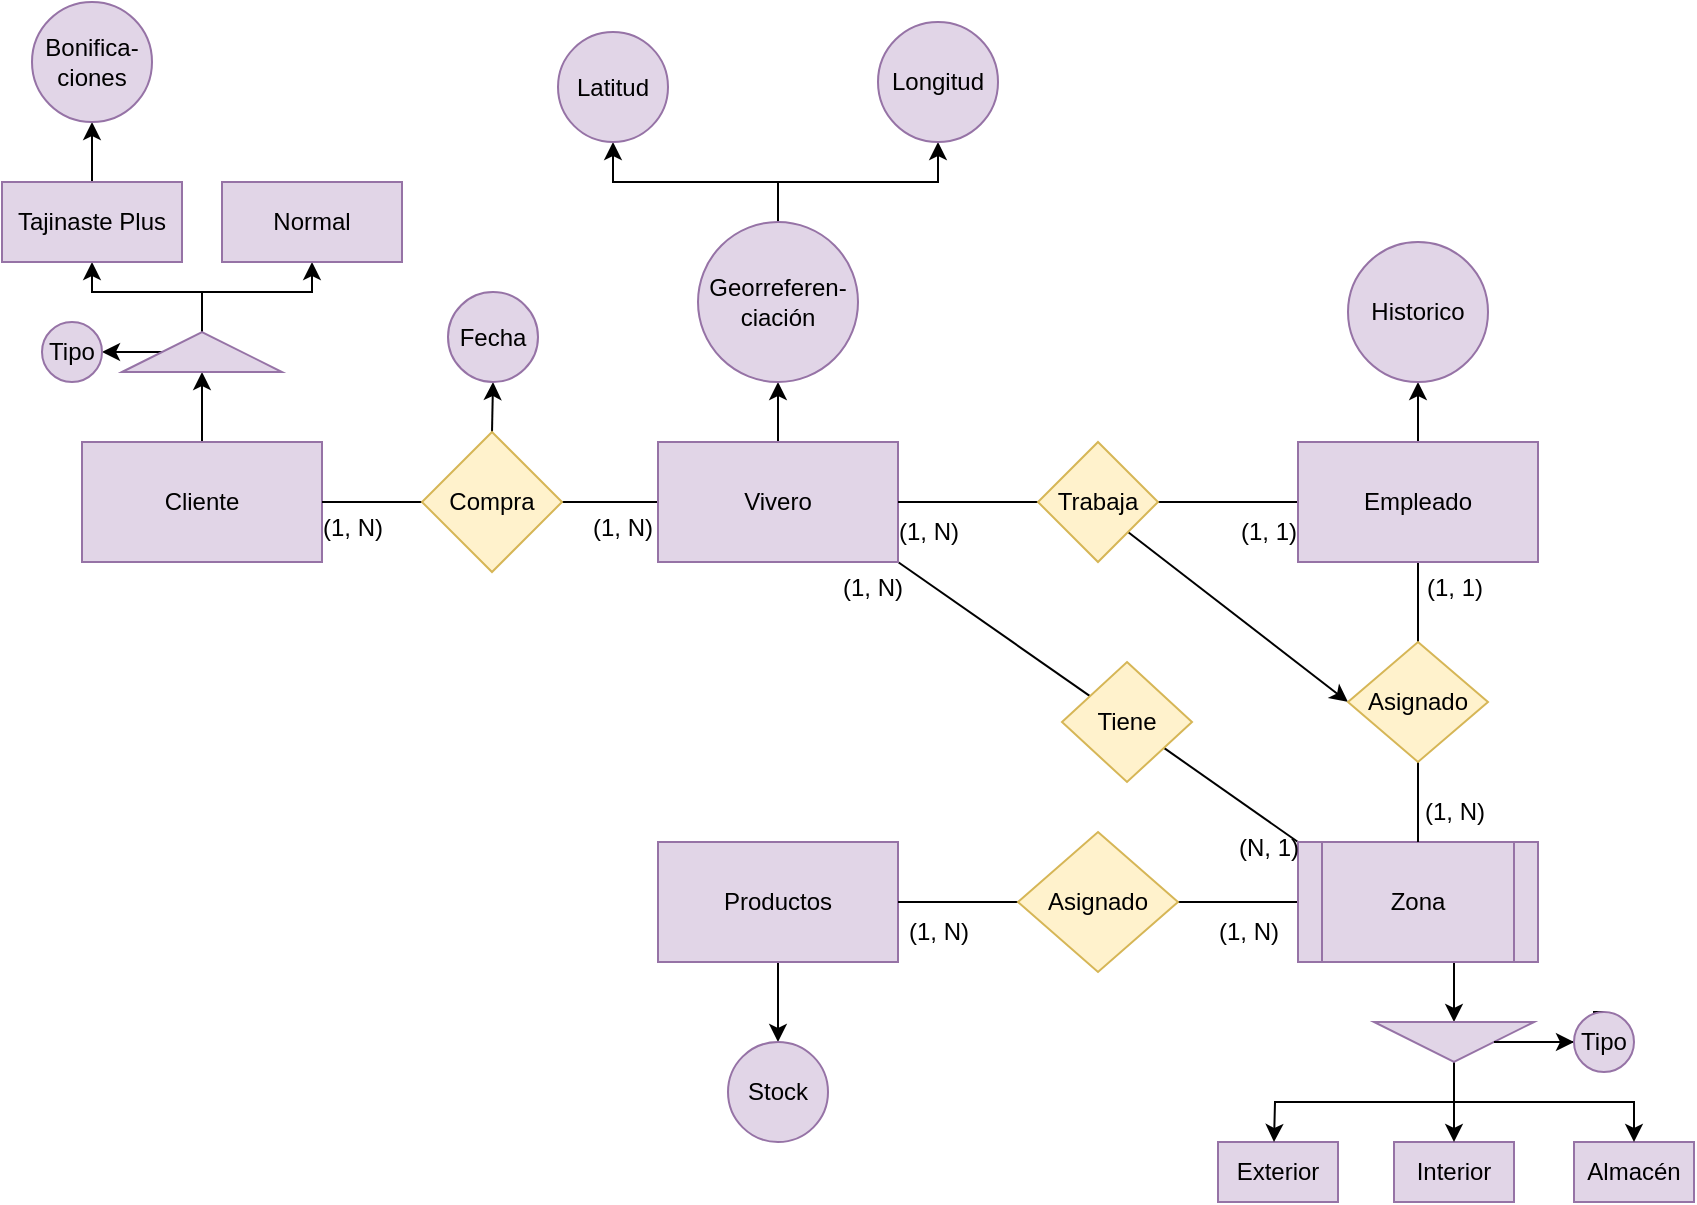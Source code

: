<mxfile version="24.7.17">
  <diagram name="Página-1" id="9Qg-gtTe4wT4BjKvXliQ">
    <mxGraphModel dx="1364" dy="915" grid="1" gridSize="10" guides="1" tooltips="1" connect="1" arrows="1" fold="1" page="1" pageScale="1" pageWidth="827" pageHeight="1169" math="0" shadow="0">
      <root>
        <mxCell id="0" />
        <mxCell id="1" parent="0" />
        <mxCell id="lxcgPsbi2j1jYiG1O1tc-14" style="rounded=0;orthogonalLoop=1;jettySize=auto;html=1;exitX=1;exitY=0.5;exitDx=0;exitDy=0;entryX=0;entryY=0.5;entryDx=0;entryDy=0;endArrow=none;endFill=0;" parent="1" target="lxcgPsbi2j1jYiG1O1tc-13" edge="1">
          <mxGeometry relative="1" as="geometry">
            <mxPoint x="540" y="500" as="sourcePoint" />
          </mxGeometry>
        </mxCell>
        <mxCell id="lxcgPsbi2j1jYiG1O1tc-20" style="rounded=0;orthogonalLoop=1;jettySize=auto;html=1;endArrow=none;endFill=0;exitX=1;exitY=1;exitDx=0;exitDy=0;" parent="1" source="lxcgPsbi2j1jYiG1O1tc-1" target="lxcgPsbi2j1jYiG1O1tc-19" edge="1">
          <mxGeometry relative="1" as="geometry">
            <mxPoint x="736" y="330" as="sourcePoint" />
          </mxGeometry>
        </mxCell>
        <mxCell id="lxcgPsbi2j1jYiG1O1tc-38" style="edgeStyle=orthogonalEdgeStyle;rounded=0;orthogonalLoop=1;jettySize=auto;html=1;exitX=0.5;exitY=0;exitDx=0;exitDy=0;entryX=0.5;entryY=1;entryDx=0;entryDy=0;" parent="1" source="lxcgPsbi2j1jYiG1O1tc-1" target="lxcgPsbi2j1jYiG1O1tc-33" edge="1">
          <mxGeometry relative="1" as="geometry" />
        </mxCell>
        <mxCell id="FCKRm5RPA_NY4EdVGvdt-29" style="edgeStyle=orthogonalEdgeStyle;rounded=0;orthogonalLoop=1;jettySize=auto;html=1;exitX=0;exitY=0.5;exitDx=0;exitDy=0;entryX=1;entryY=0.5;entryDx=0;entryDy=0;endArrow=none;endFill=0;" edge="1" parent="1" source="lxcgPsbi2j1jYiG1O1tc-1" target="FCKRm5RPA_NY4EdVGvdt-28">
          <mxGeometry relative="1" as="geometry" />
        </mxCell>
        <mxCell id="lxcgPsbi2j1jYiG1O1tc-1" value="Vivero" style="whiteSpace=wrap;html=1;fillColor=#e1d5e7;strokeColor=#9673a6;" parent="1" vertex="1">
          <mxGeometry x="338" y="270" width="120" height="60" as="geometry" />
        </mxCell>
        <mxCell id="FCKRm5RPA_NY4EdVGvdt-22" style="edgeStyle=orthogonalEdgeStyle;rounded=0;orthogonalLoop=1;jettySize=auto;html=1;" edge="1" parent="1" source="lxcgPsbi2j1jYiG1O1tc-4" target="FCKRm5RPA_NY4EdVGvdt-21">
          <mxGeometry relative="1" as="geometry" />
        </mxCell>
        <mxCell id="lxcgPsbi2j1jYiG1O1tc-4" value="Productos" style="whiteSpace=wrap;html=1;fillColor=#e1d5e7;strokeColor=#9673a6;" parent="1" vertex="1">
          <mxGeometry x="338" y="470" width="120" height="60" as="geometry" />
        </mxCell>
        <mxCell id="lxcgPsbi2j1jYiG1O1tc-10" value="&lt;div&gt;Exterior&lt;/div&gt;" style="whiteSpace=wrap;html=1;fillColor=#e1d5e7;strokeColor=#9673a6;" parent="1" vertex="1">
          <mxGeometry x="618" y="620" width="60" height="30" as="geometry" />
        </mxCell>
        <mxCell id="lxcgPsbi2j1jYiG1O1tc-11" value="Interior" style="whiteSpace=wrap;html=1;fillColor=#e1d5e7;strokeColor=#9673a6;" parent="1" vertex="1">
          <mxGeometry x="706" y="620" width="60" height="30" as="geometry" />
        </mxCell>
        <mxCell id="lxcgPsbi2j1jYiG1O1tc-12" value="Almacén" style="whiteSpace=wrap;html=1;fillColor=#e1d5e7;strokeColor=#9673a6;" parent="1" vertex="1">
          <mxGeometry x="796" y="620" width="60" height="30" as="geometry" />
        </mxCell>
        <mxCell id="lxcgPsbi2j1jYiG1O1tc-15" style="edgeStyle=orthogonalEdgeStyle;rounded=0;orthogonalLoop=1;jettySize=auto;html=1;exitX=0;exitY=0.5;exitDx=0;exitDy=0;entryX=1;entryY=0.5;entryDx=0;entryDy=0;endArrow=none;endFill=0;" parent="1" source="lxcgPsbi2j1jYiG1O1tc-13" target="lxcgPsbi2j1jYiG1O1tc-4" edge="1">
          <mxGeometry relative="1" as="geometry" />
        </mxCell>
        <mxCell id="FCKRm5RPA_NY4EdVGvdt-49" style="rounded=0;orthogonalLoop=1;jettySize=auto;html=1;exitX=1;exitY=0.5;exitDx=0;exitDy=0;entryX=0;entryY=0.5;entryDx=0;entryDy=0;endArrow=none;endFill=0;" edge="1" parent="1" source="lxcgPsbi2j1jYiG1O1tc-13" target="lxcgPsbi2j1jYiG1O1tc-32">
          <mxGeometry relative="1" as="geometry" />
        </mxCell>
        <mxCell id="lxcgPsbi2j1jYiG1O1tc-13" value="Asignado" style="rhombus;whiteSpace=wrap;html=1;fillColor=#fff2cc;strokeColor=#d6b656;" parent="1" vertex="1">
          <mxGeometry x="518" y="465" width="80" height="70" as="geometry" />
        </mxCell>
        <mxCell id="lxcgPsbi2j1jYiG1O1tc-23" style="edgeStyle=orthogonalEdgeStyle;rounded=0;orthogonalLoop=1;jettySize=auto;html=1;entryX=0;entryY=0.5;entryDx=0;entryDy=0;" parent="1" target="lxcgPsbi2j1jYiG1O1tc-22" edge="1">
          <mxGeometry relative="1" as="geometry">
            <mxPoint x="736" y="530" as="sourcePoint" />
          </mxGeometry>
        </mxCell>
        <mxCell id="lxcgPsbi2j1jYiG1O1tc-21" style="rounded=0;orthogonalLoop=1;jettySize=auto;html=1;entryX=0;entryY=0;entryDx=0;entryDy=0;endArrow=none;endFill=0;" parent="1" source="lxcgPsbi2j1jYiG1O1tc-19" edge="1" target="lxcgPsbi2j1jYiG1O1tc-32">
          <mxGeometry relative="1" as="geometry">
            <mxPoint x="736" y="470" as="targetPoint" />
          </mxGeometry>
        </mxCell>
        <mxCell id="lxcgPsbi2j1jYiG1O1tc-19" value="Tiene" style="rhombus;whiteSpace=wrap;html=1;fillColor=#fff2cc;strokeColor=#d6b656;" parent="1" vertex="1">
          <mxGeometry x="540" y="380" width="65" height="60" as="geometry" />
        </mxCell>
        <mxCell id="lxcgPsbi2j1jYiG1O1tc-24" style="edgeStyle=orthogonalEdgeStyle;rounded=0;orthogonalLoop=1;jettySize=auto;html=1;exitX=0.5;exitY=0;exitDx=0;exitDy=0;" parent="1" source="lxcgPsbi2j1jYiG1O1tc-26" edge="1">
          <mxGeometry relative="1" as="geometry">
            <mxPoint x="806" y="570" as="targetPoint" />
          </mxGeometry>
        </mxCell>
        <mxCell id="lxcgPsbi2j1jYiG1O1tc-29" style="edgeStyle=orthogonalEdgeStyle;rounded=0;orthogonalLoop=1;jettySize=auto;html=1;exitX=1;exitY=0.5;exitDx=0;exitDy=0;entryX=0.5;entryY=0;entryDx=0;entryDy=0;" parent="1" source="lxcgPsbi2j1jYiG1O1tc-22" edge="1">
          <mxGeometry relative="1" as="geometry">
            <mxPoint x="646" y="620" as="targetPoint" />
          </mxGeometry>
        </mxCell>
        <mxCell id="lxcgPsbi2j1jYiG1O1tc-30" style="edgeStyle=orthogonalEdgeStyle;rounded=0;orthogonalLoop=1;jettySize=auto;html=1;entryX=0.5;entryY=0;entryDx=0;entryDy=0;" parent="1" source="lxcgPsbi2j1jYiG1O1tc-22" target="lxcgPsbi2j1jYiG1O1tc-11" edge="1">
          <mxGeometry relative="1" as="geometry" />
        </mxCell>
        <mxCell id="lxcgPsbi2j1jYiG1O1tc-31" style="edgeStyle=orthogonalEdgeStyle;rounded=0;orthogonalLoop=1;jettySize=auto;html=1;exitX=1;exitY=0.5;exitDx=0;exitDy=0;entryX=0.5;entryY=0;entryDx=0;entryDy=0;" parent="1" source="lxcgPsbi2j1jYiG1O1tc-22" target="lxcgPsbi2j1jYiG1O1tc-12" edge="1">
          <mxGeometry relative="1" as="geometry" />
        </mxCell>
        <mxCell id="lxcgPsbi2j1jYiG1O1tc-22" value="" style="triangle;whiteSpace=wrap;html=1;rotation=90;fillColor=#e1d5e7;strokeColor=#9673a6;" parent="1" vertex="1">
          <mxGeometry x="726" y="530" width="20" height="80" as="geometry" />
        </mxCell>
        <mxCell id="lxcgPsbi2j1jYiG1O1tc-27" value="" style="edgeStyle=orthogonalEdgeStyle;rounded=0;orthogonalLoop=1;jettySize=auto;html=1;exitX=0.5;exitY=0;exitDx=0;exitDy=0;" parent="1" source="lxcgPsbi2j1jYiG1O1tc-22" target="lxcgPsbi2j1jYiG1O1tc-26" edge="1">
          <mxGeometry relative="1" as="geometry">
            <mxPoint x="806" y="570" as="targetPoint" />
            <mxPoint x="756" y="570" as="sourcePoint" />
          </mxGeometry>
        </mxCell>
        <mxCell id="lxcgPsbi2j1jYiG1O1tc-26" value="Tipo" style="ellipse;whiteSpace=wrap;html=1;fillColor=#e1d5e7;strokeColor=#9673a6;" parent="1" vertex="1">
          <mxGeometry x="796" y="555" width="30" height="30" as="geometry" />
        </mxCell>
        <mxCell id="lxcgPsbi2j1jYiG1O1tc-32" value="Zona" style="shape=process;whiteSpace=wrap;html=1;backgroundOutline=1;fillColor=#e1d5e7;strokeColor=#9673a6;" parent="1" vertex="1">
          <mxGeometry x="658" y="470" width="120" height="60" as="geometry" />
        </mxCell>
        <mxCell id="lxcgPsbi2j1jYiG1O1tc-36" style="edgeStyle=orthogonalEdgeStyle;rounded=0;orthogonalLoop=1;jettySize=auto;html=1;exitX=0.5;exitY=0;exitDx=0;exitDy=0;entryX=0.5;entryY=1;entryDx=0;entryDy=0;" parent="1" source="lxcgPsbi2j1jYiG1O1tc-33" target="lxcgPsbi2j1jYiG1O1tc-34" edge="1">
          <mxGeometry relative="1" as="geometry" />
        </mxCell>
        <mxCell id="lxcgPsbi2j1jYiG1O1tc-37" style="edgeStyle=orthogonalEdgeStyle;rounded=0;orthogonalLoop=1;jettySize=auto;html=1;entryX=0.5;entryY=1;entryDx=0;entryDy=0;exitX=0.5;exitY=0;exitDx=0;exitDy=0;" parent="1" source="lxcgPsbi2j1jYiG1O1tc-33" target="lxcgPsbi2j1jYiG1O1tc-35" edge="1">
          <mxGeometry relative="1" as="geometry" />
        </mxCell>
        <mxCell id="lxcgPsbi2j1jYiG1O1tc-33" value="&lt;div&gt;Georreferen-&lt;/div&gt;&lt;div&gt;ciación&lt;/div&gt;" style="ellipse;whiteSpace=wrap;html=1;fillColor=#e1d5e7;strokeColor=#9673a6;" parent="1" vertex="1">
          <mxGeometry x="358" y="160" width="80" height="80" as="geometry" />
        </mxCell>
        <mxCell id="lxcgPsbi2j1jYiG1O1tc-34" value="Latitud" style="ellipse;whiteSpace=wrap;html=1;fillColor=#e1d5e7;strokeColor=#9673a6;" parent="1" vertex="1">
          <mxGeometry x="288" y="65" width="55" height="55" as="geometry" />
        </mxCell>
        <mxCell id="lxcgPsbi2j1jYiG1O1tc-35" value="Longitud" style="ellipse;whiteSpace=wrap;html=1;fillColor=#e1d5e7;strokeColor=#9673a6;" parent="1" vertex="1">
          <mxGeometry x="448" y="60" width="60" height="60" as="geometry" />
        </mxCell>
        <mxCell id="FCKRm5RPA_NY4EdVGvdt-2" value="(1, N)" style="text;html=1;align=center;verticalAlign=middle;resizable=0;points=[];autosize=1;strokeColor=none;fillColor=none;" vertex="1" parent="1">
          <mxGeometry x="420" y="328" width="50" height="30" as="geometry" />
        </mxCell>
        <mxCell id="FCKRm5RPA_NY4EdVGvdt-3" value="(N, 1)" style="text;html=1;align=center;verticalAlign=middle;resizable=0;points=[];autosize=1;strokeColor=none;fillColor=none;" vertex="1" parent="1">
          <mxGeometry x="618" y="458" width="50" height="30" as="geometry" />
        </mxCell>
        <mxCell id="FCKRm5RPA_NY4EdVGvdt-4" value="(1, N)" style="text;html=1;align=center;verticalAlign=middle;resizable=0;points=[];autosize=1;strokeColor=none;fillColor=none;" vertex="1" parent="1">
          <mxGeometry x="608" y="500" width="50" height="30" as="geometry" />
        </mxCell>
        <mxCell id="FCKRm5RPA_NY4EdVGvdt-5" value="(1, N)" style="text;html=1;align=center;verticalAlign=middle;resizable=0;points=[];autosize=1;strokeColor=none;fillColor=none;" vertex="1" parent="1">
          <mxGeometry x="453" y="500" width="50" height="30" as="geometry" />
        </mxCell>
        <mxCell id="FCKRm5RPA_NY4EdVGvdt-8" style="edgeStyle=orthogonalEdgeStyle;rounded=0;orthogonalLoop=1;jettySize=auto;html=1;exitX=0;exitY=0.5;exitDx=0;exitDy=0;entryX=1;entryY=0.5;entryDx=0;entryDy=0;endArrow=none;endFill=0;" edge="1" parent="1" source="FCKRm5RPA_NY4EdVGvdt-6" target="FCKRm5RPA_NY4EdVGvdt-7">
          <mxGeometry relative="1" as="geometry" />
        </mxCell>
        <mxCell id="FCKRm5RPA_NY4EdVGvdt-13" style="rounded=0;orthogonalLoop=1;jettySize=auto;html=1;exitX=0.5;exitY=1;exitDx=0;exitDy=0;entryX=0.5;entryY=0;entryDx=0;entryDy=0;endArrow=none;endFill=0;" edge="1" parent="1" source="FCKRm5RPA_NY4EdVGvdt-6" target="FCKRm5RPA_NY4EdVGvdt-12">
          <mxGeometry relative="1" as="geometry">
            <mxPoint x="996" y="330" as="sourcePoint" />
          </mxGeometry>
        </mxCell>
        <mxCell id="FCKRm5RPA_NY4EdVGvdt-24" style="edgeStyle=orthogonalEdgeStyle;rounded=0;orthogonalLoop=1;jettySize=auto;html=1;exitX=0.5;exitY=0;exitDx=0;exitDy=0;entryX=0.5;entryY=1;entryDx=0;entryDy=0;" edge="1" parent="1" source="FCKRm5RPA_NY4EdVGvdt-6" target="FCKRm5RPA_NY4EdVGvdt-23">
          <mxGeometry relative="1" as="geometry" />
        </mxCell>
        <mxCell id="FCKRm5RPA_NY4EdVGvdt-6" value="Empleado" style="whiteSpace=wrap;html=1;fillColor=#e1d5e7;strokeColor=#9673a6;" vertex="1" parent="1">
          <mxGeometry x="658" y="270" width="120" height="60" as="geometry" />
        </mxCell>
        <mxCell id="FCKRm5RPA_NY4EdVGvdt-9" style="edgeStyle=orthogonalEdgeStyle;rounded=0;orthogonalLoop=1;jettySize=auto;html=1;exitX=0;exitY=0.5;exitDx=0;exitDy=0;entryX=1;entryY=0.5;entryDx=0;entryDy=0;endArrow=none;endFill=0;" edge="1" parent="1" source="FCKRm5RPA_NY4EdVGvdt-7" target="lxcgPsbi2j1jYiG1O1tc-1">
          <mxGeometry relative="1" as="geometry" />
        </mxCell>
        <mxCell id="FCKRm5RPA_NY4EdVGvdt-17" style="rounded=0;orthogonalLoop=1;jettySize=auto;html=1;entryX=0;entryY=0.5;entryDx=0;entryDy=0;exitX=1;exitY=1;exitDx=0;exitDy=0;" edge="1" parent="1" source="FCKRm5RPA_NY4EdVGvdt-7" target="FCKRm5RPA_NY4EdVGvdt-12">
          <mxGeometry relative="1" as="geometry">
            <mxPoint x="896" y="330" as="sourcePoint" />
          </mxGeometry>
        </mxCell>
        <mxCell id="FCKRm5RPA_NY4EdVGvdt-7" value="Trabaja" style="rhombus;whiteSpace=wrap;html=1;fillColor=#fff2cc;strokeColor=#d6b656;" vertex="1" parent="1">
          <mxGeometry x="528" y="270" width="60" height="60" as="geometry" />
        </mxCell>
        <mxCell id="FCKRm5RPA_NY4EdVGvdt-10" value="(1, 1)" style="text;html=1;align=center;verticalAlign=middle;resizable=0;points=[];autosize=1;strokeColor=none;fillColor=none;" vertex="1" parent="1">
          <mxGeometry x="618" y="300" width="50" height="30" as="geometry" />
        </mxCell>
        <mxCell id="FCKRm5RPA_NY4EdVGvdt-11" value="(1, N)" style="text;html=1;align=center;verticalAlign=middle;resizable=0;points=[];autosize=1;strokeColor=none;fillColor=none;" vertex="1" parent="1">
          <mxGeometry x="448" y="300" width="50" height="30" as="geometry" />
        </mxCell>
        <mxCell id="FCKRm5RPA_NY4EdVGvdt-14" style="rounded=0;orthogonalLoop=1;jettySize=auto;html=1;exitX=0.5;exitY=1;exitDx=0;exitDy=0;entryX=0.5;entryY=0;entryDx=0;entryDy=0;endArrow=none;endFill=0;" edge="1" parent="1" source="FCKRm5RPA_NY4EdVGvdt-12" target="lxcgPsbi2j1jYiG1O1tc-32">
          <mxGeometry relative="1" as="geometry" />
        </mxCell>
        <mxCell id="FCKRm5RPA_NY4EdVGvdt-12" value="Asignado" style="rhombus;whiteSpace=wrap;html=1;fillColor=#fff2cc;strokeColor=#d6b656;" vertex="1" parent="1">
          <mxGeometry x="683" y="370" width="70" height="60" as="geometry" />
        </mxCell>
        <mxCell id="FCKRm5RPA_NY4EdVGvdt-15" value="(1, 1)" style="text;html=1;align=center;verticalAlign=middle;resizable=0;points=[];autosize=1;strokeColor=none;fillColor=none;" vertex="1" parent="1">
          <mxGeometry x="711" y="328" width="50" height="30" as="geometry" />
        </mxCell>
        <mxCell id="FCKRm5RPA_NY4EdVGvdt-16" value="(1, N)" style="text;html=1;align=center;verticalAlign=middle;resizable=0;points=[];autosize=1;strokeColor=none;fillColor=none;" vertex="1" parent="1">
          <mxGeometry x="711" y="440" width="50" height="30" as="geometry" />
        </mxCell>
        <mxCell id="FCKRm5RPA_NY4EdVGvdt-21" value="Stock" style="ellipse;whiteSpace=wrap;html=1;fillColor=#e1d5e7;strokeColor=#9673a6;" vertex="1" parent="1">
          <mxGeometry x="373" y="570" width="50" height="50" as="geometry" />
        </mxCell>
        <mxCell id="FCKRm5RPA_NY4EdVGvdt-23" value="&lt;div&gt;Historico&lt;br&gt;&lt;/div&gt;" style="ellipse;whiteSpace=wrap;html=1;fillColor=#e1d5e7;strokeColor=#9673a6;" vertex="1" parent="1">
          <mxGeometry x="683" y="170" width="70" height="70" as="geometry" />
        </mxCell>
        <mxCell id="FCKRm5RPA_NY4EdVGvdt-35" style="edgeStyle=orthogonalEdgeStyle;rounded=0;orthogonalLoop=1;jettySize=auto;html=1;exitX=0.5;exitY=0;exitDx=0;exitDy=0;entryX=0;entryY=0.5;entryDx=0;entryDy=0;" edge="1" parent="1" source="FCKRm5RPA_NY4EdVGvdt-27" target="FCKRm5RPA_NY4EdVGvdt-34">
          <mxGeometry relative="1" as="geometry" />
        </mxCell>
        <mxCell id="FCKRm5RPA_NY4EdVGvdt-27" value="Cliente" style="whiteSpace=wrap;html=1;fillColor=#e1d5e7;strokeColor=#9673a6;" vertex="1" parent="1">
          <mxGeometry x="50" y="270" width="120" height="60" as="geometry" />
        </mxCell>
        <mxCell id="FCKRm5RPA_NY4EdVGvdt-30" style="edgeStyle=orthogonalEdgeStyle;rounded=0;orthogonalLoop=1;jettySize=auto;html=1;exitX=0;exitY=0.5;exitDx=0;exitDy=0;entryX=1;entryY=0.5;entryDx=0;entryDy=0;endArrow=none;endFill=0;" edge="1" parent="1" source="FCKRm5RPA_NY4EdVGvdt-28" target="FCKRm5RPA_NY4EdVGvdt-27">
          <mxGeometry relative="1" as="geometry" />
        </mxCell>
        <mxCell id="FCKRm5RPA_NY4EdVGvdt-45" style="edgeStyle=orthogonalEdgeStyle;rounded=0;orthogonalLoop=1;jettySize=auto;html=1;exitX=0.5;exitY=0;exitDx=0;exitDy=0;entryX=0.5;entryY=1;entryDx=0;entryDy=0;" edge="1" parent="1" source="FCKRm5RPA_NY4EdVGvdt-28" target="FCKRm5RPA_NY4EdVGvdt-44">
          <mxGeometry relative="1" as="geometry" />
        </mxCell>
        <mxCell id="FCKRm5RPA_NY4EdVGvdt-28" value="Compra" style="rhombus;whiteSpace=wrap;html=1;fillColor=#fff2cc;strokeColor=#d6b656;" vertex="1" parent="1">
          <mxGeometry x="220" y="265" width="70" height="70" as="geometry" />
        </mxCell>
        <mxCell id="FCKRm5RPA_NY4EdVGvdt-32" value="(1, N)" style="text;html=1;align=center;verticalAlign=middle;resizable=0;points=[];autosize=1;strokeColor=none;fillColor=none;" vertex="1" parent="1">
          <mxGeometry x="295" y="298" width="50" height="30" as="geometry" />
        </mxCell>
        <mxCell id="FCKRm5RPA_NY4EdVGvdt-33" value="(1, N)" style="text;html=1;align=center;verticalAlign=middle;resizable=0;points=[];autosize=1;strokeColor=none;fillColor=none;" vertex="1" parent="1">
          <mxGeometry x="160" y="298" width="50" height="30" as="geometry" />
        </mxCell>
        <mxCell id="FCKRm5RPA_NY4EdVGvdt-37" style="edgeStyle=orthogonalEdgeStyle;rounded=0;orthogonalLoop=1;jettySize=auto;html=1;exitX=0.5;exitY=0;exitDx=0;exitDy=0;entryX=1;entryY=0.5;entryDx=0;entryDy=0;" edge="1" parent="1" source="FCKRm5RPA_NY4EdVGvdt-34" target="FCKRm5RPA_NY4EdVGvdt-36">
          <mxGeometry relative="1" as="geometry" />
        </mxCell>
        <mxCell id="FCKRm5RPA_NY4EdVGvdt-40" style="edgeStyle=orthogonalEdgeStyle;rounded=0;orthogonalLoop=1;jettySize=auto;html=1;exitX=1;exitY=0.5;exitDx=0;exitDy=0;entryX=0.5;entryY=1;entryDx=0;entryDy=0;" edge="1" parent="1" source="FCKRm5RPA_NY4EdVGvdt-34" target="FCKRm5RPA_NY4EdVGvdt-39">
          <mxGeometry relative="1" as="geometry" />
        </mxCell>
        <mxCell id="FCKRm5RPA_NY4EdVGvdt-41" style="edgeStyle=orthogonalEdgeStyle;rounded=0;orthogonalLoop=1;jettySize=auto;html=1;exitX=1;exitY=0.5;exitDx=0;exitDy=0;entryX=0.5;entryY=1;entryDx=0;entryDy=0;" edge="1" parent="1" source="FCKRm5RPA_NY4EdVGvdt-34" target="FCKRm5RPA_NY4EdVGvdt-38">
          <mxGeometry relative="1" as="geometry" />
        </mxCell>
        <mxCell id="FCKRm5RPA_NY4EdVGvdt-34" value="" style="triangle;whiteSpace=wrap;html=1;rotation=-90;fillColor=#e1d5e7;strokeColor=#9673a6;" vertex="1" parent="1">
          <mxGeometry x="100" y="185" width="20" height="80" as="geometry" />
        </mxCell>
        <mxCell id="FCKRm5RPA_NY4EdVGvdt-36" value="Tipo" style="ellipse;whiteSpace=wrap;html=1;fillColor=#e1d5e7;strokeColor=#9673a6;" vertex="1" parent="1">
          <mxGeometry x="30" y="210" width="30" height="30" as="geometry" />
        </mxCell>
        <mxCell id="FCKRm5RPA_NY4EdVGvdt-43" style="edgeStyle=orthogonalEdgeStyle;rounded=0;orthogonalLoop=1;jettySize=auto;html=1;entryX=0.5;entryY=1;entryDx=0;entryDy=0;" edge="1" parent="1" source="FCKRm5RPA_NY4EdVGvdt-38" target="FCKRm5RPA_NY4EdVGvdt-42">
          <mxGeometry relative="1" as="geometry" />
        </mxCell>
        <mxCell id="FCKRm5RPA_NY4EdVGvdt-38" value="Tajinaste Plus" style="whiteSpace=wrap;html=1;fillColor=#e1d5e7;strokeColor=#9673a6;" vertex="1" parent="1">
          <mxGeometry x="10" y="140" width="90" height="40" as="geometry" />
        </mxCell>
        <mxCell id="FCKRm5RPA_NY4EdVGvdt-39" value="Normal" style="whiteSpace=wrap;html=1;fillColor=#e1d5e7;strokeColor=#9673a6;" vertex="1" parent="1">
          <mxGeometry x="120" y="140" width="90" height="40" as="geometry" />
        </mxCell>
        <mxCell id="FCKRm5RPA_NY4EdVGvdt-42" value="Bonifica-ciones" style="ellipse;whiteSpace=wrap;html=1;fillColor=#e1d5e7;strokeColor=#9673a6;" vertex="1" parent="1">
          <mxGeometry x="25" y="50" width="60" height="60" as="geometry" />
        </mxCell>
        <mxCell id="FCKRm5RPA_NY4EdVGvdt-44" value="Fecha" style="ellipse;whiteSpace=wrap;html=1;fillColor=#e1d5e7;strokeColor=#9673a6;" vertex="1" parent="1">
          <mxGeometry x="233" y="195" width="45" height="45" as="geometry" />
        </mxCell>
      </root>
    </mxGraphModel>
  </diagram>
</mxfile>
